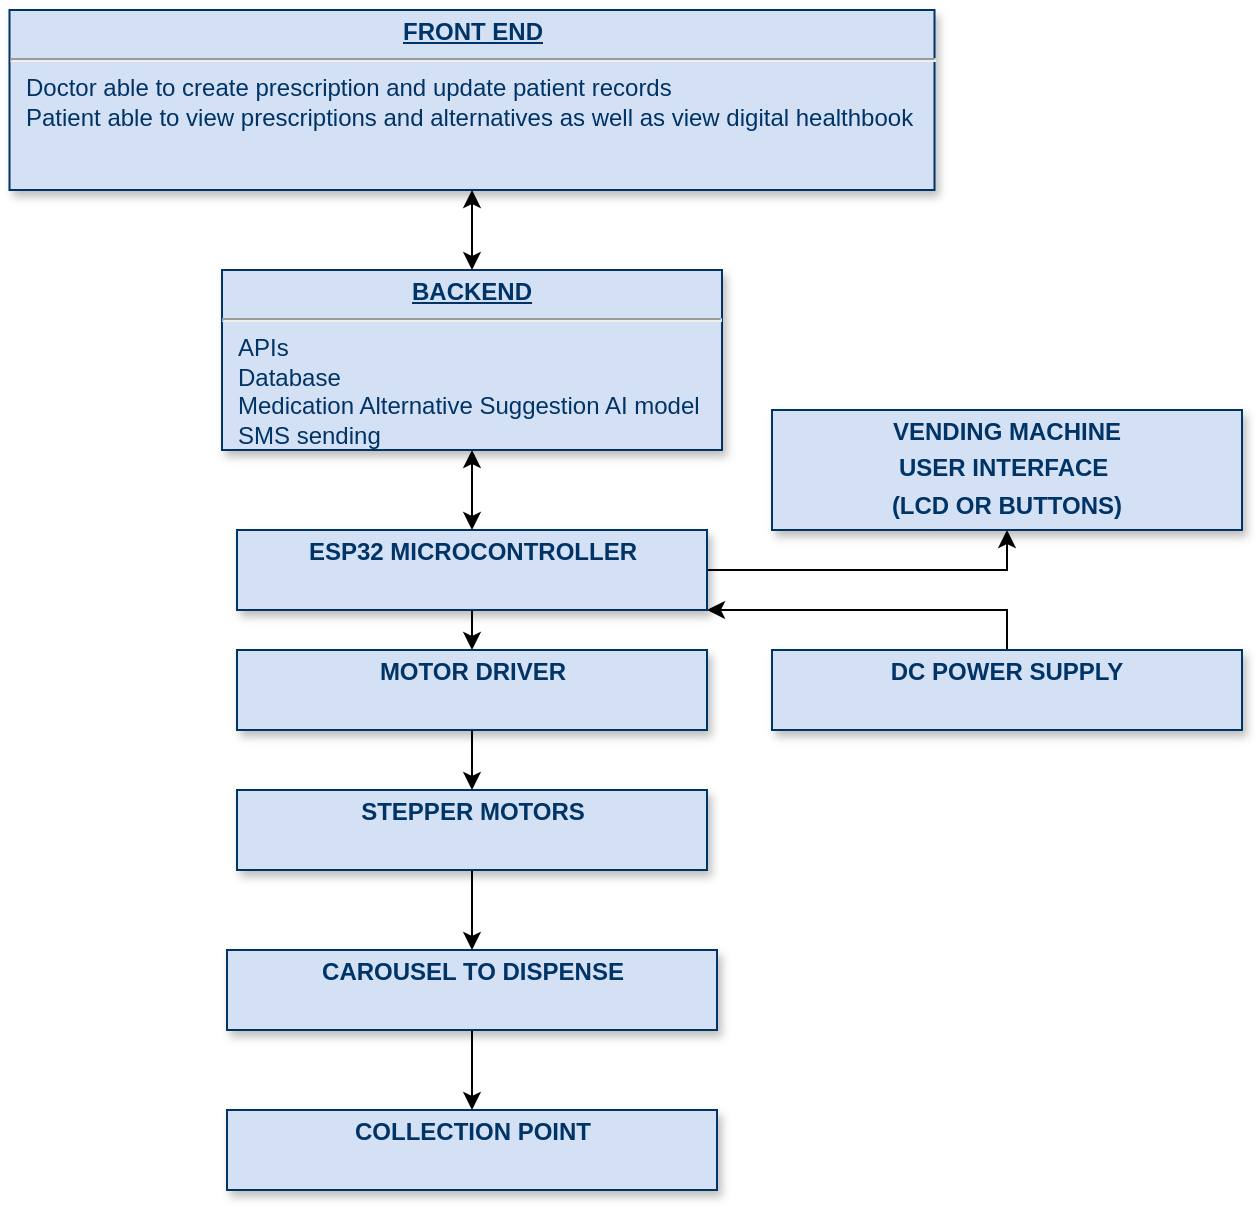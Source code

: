 <mxfile version="24.2.3" type="device">
  <diagram name="Page-1" id="efa7a0a1-bf9b-a30e-e6df-94a7791c09e9">
    <mxGraphModel dx="969" dy="530" grid="1" gridSize="10" guides="1" tooltips="1" connect="1" arrows="1" fold="1" page="1" pageScale="1" pageWidth="826" pageHeight="1169" background="none" math="0" shadow="0">
      <root>
        <mxCell id="0" />
        <mxCell id="1" parent="0" />
        <mxCell id="25" value="&lt;p style=&quot;margin: 0px; margin-top: 4px; text-align: center; text-decoration: underline;&quot;&gt;&lt;b&gt;BACKEND&lt;/b&gt;&lt;/p&gt;&lt;hr&gt;&lt;p style=&quot;margin: 0px; margin-left: 8px;&quot;&gt;APIs&lt;/p&gt;&lt;p style=&quot;margin: 0px; margin-left: 8px;&quot;&gt;Database&lt;/p&gt;&lt;p style=&quot;margin: 0px; margin-left: 8px;&quot;&gt;Medication Alternative Suggestion AI model&lt;/p&gt;&lt;p style=&quot;margin: 0px; margin-left: 8px;&quot;&gt;SMS sending&lt;/p&gt;&lt;p style=&quot;margin: 0px; margin-left: 8px;&quot;&gt;&lt;br&gt;&lt;/p&gt;" style="verticalAlign=top;align=left;overflow=fill;fontSize=12;fontFamily=Helvetica;html=1;strokeColor=#003366;shadow=1;fillColor=#D4E1F5;fontColor=#003366" parent="1" vertex="1">
          <mxGeometry x="305" y="630" width="250" height="90" as="geometry" />
        </mxCell>
        <mxCell id="2jEdtlAb8kNoGngFzu_8-121" style="edgeStyle=orthogonalEdgeStyle;rounded=0;orthogonalLoop=1;jettySize=auto;html=1;exitX=0.5;exitY=1;exitDx=0;exitDy=0;entryX=0.5;entryY=0;entryDx=0;entryDy=0;" edge="1" parent="1" source="2jEdtlAb8kNoGngFzu_8-117" target="2jEdtlAb8kNoGngFzu_8-120">
          <mxGeometry relative="1" as="geometry">
            <mxPoint x="424.571" y="490" as="targetPoint" />
          </mxGeometry>
        </mxCell>
        <mxCell id="2jEdtlAb8kNoGngFzu_8-128" style="edgeStyle=orthogonalEdgeStyle;rounded=0;orthogonalLoop=1;jettySize=auto;html=1;exitX=1;exitY=0.5;exitDx=0;exitDy=0;entryX=0.5;entryY=1;entryDx=0;entryDy=0;" edge="1" parent="1" source="2jEdtlAb8kNoGngFzu_8-117" target="2jEdtlAb8kNoGngFzu_8-127">
          <mxGeometry relative="1" as="geometry" />
        </mxCell>
        <mxCell id="2jEdtlAb8kNoGngFzu_8-152" style="edgeStyle=orthogonalEdgeStyle;rounded=0;orthogonalLoop=1;jettySize=auto;html=1;exitX=0.5;exitY=0;exitDx=0;exitDy=0;entryX=1;entryY=1;entryDx=0;entryDy=0;" edge="1" parent="1" source="2jEdtlAb8kNoGngFzu_8-143" target="2jEdtlAb8kNoGngFzu_8-117">
          <mxGeometry relative="1" as="geometry">
            <Array as="points">
              <mxPoint x="698" y="800" />
            </Array>
          </mxGeometry>
        </mxCell>
        <mxCell id="2jEdtlAb8kNoGngFzu_8-117" value="&lt;p style=&quot;margin: 4px 0px 0px; text-align: center;&quot;&gt;&lt;b&gt;ESP32 MICROCONTROLLER&lt;/b&gt;&lt;/p&gt;" style="verticalAlign=top;align=left;overflow=fill;fontSize=12;fontFamily=Helvetica;html=1;strokeColor=#003366;shadow=1;fillColor=#D4E1F5;fontColor=#003366" vertex="1" parent="1">
          <mxGeometry x="312.5" y="760" width="235" height="40" as="geometry" />
        </mxCell>
        <mxCell id="2jEdtlAb8kNoGngFzu_8-126" style="edgeStyle=orthogonalEdgeStyle;rounded=0;orthogonalLoop=1;jettySize=auto;html=1;exitX=0.5;exitY=1;exitDx=0;exitDy=0;entryX=0.5;entryY=0;entryDx=0;entryDy=0;" edge="1" parent="1" source="2jEdtlAb8kNoGngFzu_8-118" target="2jEdtlAb8kNoGngFzu_8-125">
          <mxGeometry relative="1" as="geometry" />
        </mxCell>
        <mxCell id="2jEdtlAb8kNoGngFzu_8-118" value="&lt;p style=&quot;margin: 4px 0px 0px; text-align: center;&quot;&gt;&lt;b style=&quot;&quot;&gt;CAROUSEL TO DISPENSE&lt;/b&gt;&lt;/p&gt;" style="verticalAlign=top;align=left;overflow=fill;fontSize=12;fontFamily=Helvetica;html=1;strokeColor=#003366;shadow=1;fillColor=#D4E1F5;fontColor=#003366" vertex="1" parent="1">
          <mxGeometry x="307.5" y="970" width="245" height="40" as="geometry" />
        </mxCell>
        <mxCell id="2jEdtlAb8kNoGngFzu_8-122" style="edgeStyle=orthogonalEdgeStyle;rounded=0;orthogonalLoop=1;jettySize=auto;html=1;exitX=0.5;exitY=1;exitDx=0;exitDy=0;entryX=0.5;entryY=0;entryDx=0;entryDy=0;" edge="1" parent="1" source="2jEdtlAb8kNoGngFzu_8-120" target="2jEdtlAb8kNoGngFzu_8-123">
          <mxGeometry relative="1" as="geometry" />
        </mxCell>
        <mxCell id="2jEdtlAb8kNoGngFzu_8-120" value="&lt;p style=&quot;margin: 4px 0px 0px; text-align: center;&quot;&gt;&lt;b&gt;MOTOR DRIVER&lt;/b&gt;&lt;/p&gt;" style="verticalAlign=top;align=left;overflow=fill;fontSize=12;fontFamily=Helvetica;html=1;strokeColor=#003366;shadow=1;fillColor=#D4E1F5;fontColor=#003366" vertex="1" parent="1">
          <mxGeometry x="312.5" y="820" width="235" height="40" as="geometry" />
        </mxCell>
        <mxCell id="2jEdtlAb8kNoGngFzu_8-147" style="edgeStyle=orthogonalEdgeStyle;rounded=0;orthogonalLoop=1;jettySize=auto;html=1;exitX=0.5;exitY=1;exitDx=0;exitDy=0;entryX=0.5;entryY=0;entryDx=0;entryDy=0;" edge="1" parent="1" source="2jEdtlAb8kNoGngFzu_8-123" target="2jEdtlAb8kNoGngFzu_8-118">
          <mxGeometry relative="1" as="geometry">
            <mxPoint x="430" y="960" as="targetPoint" />
          </mxGeometry>
        </mxCell>
        <mxCell id="2jEdtlAb8kNoGngFzu_8-123" value="&lt;p style=&quot;margin: 4px 0px 0px; text-align: center;&quot;&gt;&lt;b&gt;STEPPER MOTORS&lt;/b&gt;&lt;/p&gt;" style="verticalAlign=top;align=left;overflow=fill;fontSize=12;fontFamily=Helvetica;html=1;strokeColor=#003366;shadow=1;fillColor=#D4E1F5;fontColor=#003366" vertex="1" parent="1">
          <mxGeometry x="312.5" y="890" width="235" height="40" as="geometry" />
        </mxCell>
        <mxCell id="2jEdtlAb8kNoGngFzu_8-125" value="&lt;p style=&quot;margin: 4px 0px 0px; text-align: center;&quot;&gt;&lt;b style=&quot;&quot;&gt;COLLECTION POINT&lt;/b&gt;&lt;/p&gt;" style="verticalAlign=top;align=left;overflow=fill;fontSize=12;fontFamily=Helvetica;html=1;strokeColor=#003366;shadow=1;fillColor=#D4E1F5;fontColor=#003366" vertex="1" parent="1">
          <mxGeometry x="307.5" y="1050" width="245" height="40" as="geometry" />
        </mxCell>
        <mxCell id="2jEdtlAb8kNoGngFzu_8-127" value="&lt;p style=&quot;margin: 4px 0px 0px; text-align: center;&quot;&gt;&lt;b&gt;VENDING MACHINE&lt;/b&gt;&lt;/p&gt;&lt;p style=&quot;margin: 4px 0px 0px; text-align: center;&quot;&gt;&lt;b&gt;USER INTERFACE&amp;nbsp;&lt;/b&gt;&lt;/p&gt;&lt;p style=&quot;margin: 4px 0px 0px; text-align: center;&quot;&gt;&lt;b&gt;(LCD OR BUTTONS)&lt;/b&gt;&lt;/p&gt;" style="verticalAlign=top;align=left;overflow=fill;fontSize=12;fontFamily=Helvetica;html=1;strokeColor=#003366;shadow=1;fillColor=#D4E1F5;fontColor=#003366" vertex="1" parent="1">
          <mxGeometry x="580" y="700" width="235" height="60" as="geometry" />
        </mxCell>
        <mxCell id="2jEdtlAb8kNoGngFzu_8-132" value="&lt;p style=&quot;margin: 0px; margin-top: 4px; text-align: center; text-decoration: underline;&quot;&gt;&lt;b&gt;FRONT END&lt;/b&gt;&lt;/p&gt;&lt;hr&gt;&lt;p style=&quot;margin: 0px; margin-left: 8px;&quot;&gt;Doctor able to create prescription and update patient records&lt;/p&gt;&lt;p style=&quot;margin: 0px; margin-left: 8px;&quot;&gt;Patient able to view prescriptions and alternatives as well as view digital healthbook&lt;/p&gt;" style="verticalAlign=top;align=left;overflow=fill;fontSize=12;fontFamily=Helvetica;html=1;strokeColor=#003366;shadow=1;fillColor=#D4E1F5;fontColor=#003366" vertex="1" parent="1">
          <mxGeometry x="198.75" y="500" width="462.5" height="90" as="geometry" />
        </mxCell>
        <mxCell id="2jEdtlAb8kNoGngFzu_8-133" value="" style="endArrow=classic;startArrow=classic;html=1;rounded=0;entryX=0.5;entryY=1;entryDx=0;entryDy=0;exitX=0.5;exitY=0;exitDx=0;exitDy=0;" edge="1" parent="1" source="25" target="2jEdtlAb8kNoGngFzu_8-132">
          <mxGeometry width="50" height="50" relative="1" as="geometry">
            <mxPoint x="430" y="590" as="sourcePoint" />
            <mxPoint x="430" y="530" as="targetPoint" />
          </mxGeometry>
        </mxCell>
        <mxCell id="2jEdtlAb8kNoGngFzu_8-141" style="edgeStyle=orthogonalEdgeStyle;rounded=0;orthogonalLoop=1;jettySize=auto;html=1;exitX=0.5;exitY=1;exitDx=0;exitDy=0;entryX=0.5;entryY=0;entryDx=0;entryDy=0;" edge="1" parent="1" source="2jEdtlAb8kNoGngFzu_8-135">
          <mxGeometry relative="1" as="geometry">
            <mxPoint x="177.5" y="960" as="targetPoint" />
          </mxGeometry>
        </mxCell>
        <mxCell id="2jEdtlAb8kNoGngFzu_8-142" style="edgeStyle=orthogonalEdgeStyle;rounded=0;orthogonalLoop=1;jettySize=auto;html=1;exitX=0.5;exitY=1;exitDx=0;exitDy=0;entryX=0.5;entryY=0;entryDx=0;entryDy=0;" edge="1" parent="1" source="2jEdtlAb8kNoGngFzu_8-137">
          <mxGeometry relative="1" as="geometry">
            <mxPoint x="177.5" y="1020" as="targetPoint" />
          </mxGeometry>
        </mxCell>
        <mxCell id="2jEdtlAb8kNoGngFzu_8-140" style="edgeStyle=orthogonalEdgeStyle;rounded=0;orthogonalLoop=1;jettySize=auto;html=1;exitX=0.5;exitY=1;exitDx=0;exitDy=0;entryX=0.5;entryY=0;entryDx=0;entryDy=0;" edge="1" parent="1" source="2jEdtlAb8kNoGngFzu_8-139">
          <mxGeometry relative="1" as="geometry">
            <mxPoint x="177.5" y="890" as="targetPoint" />
          </mxGeometry>
        </mxCell>
        <mxCell id="2jEdtlAb8kNoGngFzu_8-143" value="&lt;p style=&quot;margin: 4px 0px 0px; text-align: center;&quot;&gt;&lt;b&gt;DC POWER SUPPLY&lt;/b&gt;&lt;/p&gt;" style="verticalAlign=top;align=left;overflow=fill;fontSize=12;fontFamily=Helvetica;html=1;strokeColor=#003366;shadow=1;fillColor=#D4E1F5;fontColor=#003366" vertex="1" parent="1">
          <mxGeometry x="580" y="820" width="235" height="40" as="geometry" />
        </mxCell>
        <mxCell id="2jEdtlAb8kNoGngFzu_8-151" value="" style="endArrow=classic;startArrow=classic;html=1;rounded=0;entryX=0.5;entryY=1;entryDx=0;entryDy=0;exitX=0.5;exitY=0;exitDx=0;exitDy=0;" edge="1" parent="1" source="2jEdtlAb8kNoGngFzu_8-117" target="25">
          <mxGeometry width="50" height="50" relative="1" as="geometry">
            <mxPoint x="816.5" y="950" as="sourcePoint" />
            <mxPoint x="430" y="730" as="targetPoint" />
            <Array as="points" />
          </mxGeometry>
        </mxCell>
      </root>
    </mxGraphModel>
  </diagram>
</mxfile>
